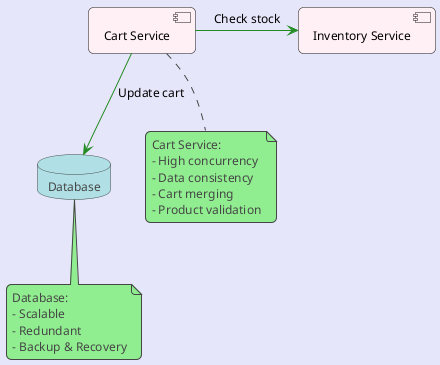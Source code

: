 @startuml Cart_Inventory_Architecture
!theme toy
skinparam backgroundColor E6E6FA
skinparam shadowing false
skinparam RoundCorner 10
skinparam ArrowColor 454645
skinparam DefaultFontName Arial
skinparam DefaultFontSize 12

component "Cart Service" as CartService #FFF0F5
component "Inventory Service" as InventoryService #FFF0F5
database "Database" as Database #B0E0E6

' Relationships
CartService -[#228B22]right-> InventoryService : "Check stock"
CartService -[#228B22]down-> Database : "Update cart"

' Notes
note bottom of CartService
  Cart Service:
  - High concurrency
  - Data consistency
  - Cart merging
  - Product validation
end note

note bottom of Database
  Database:
  - Scalable
  - Redundant
  - Backup & Recovery
end note
@enduml
